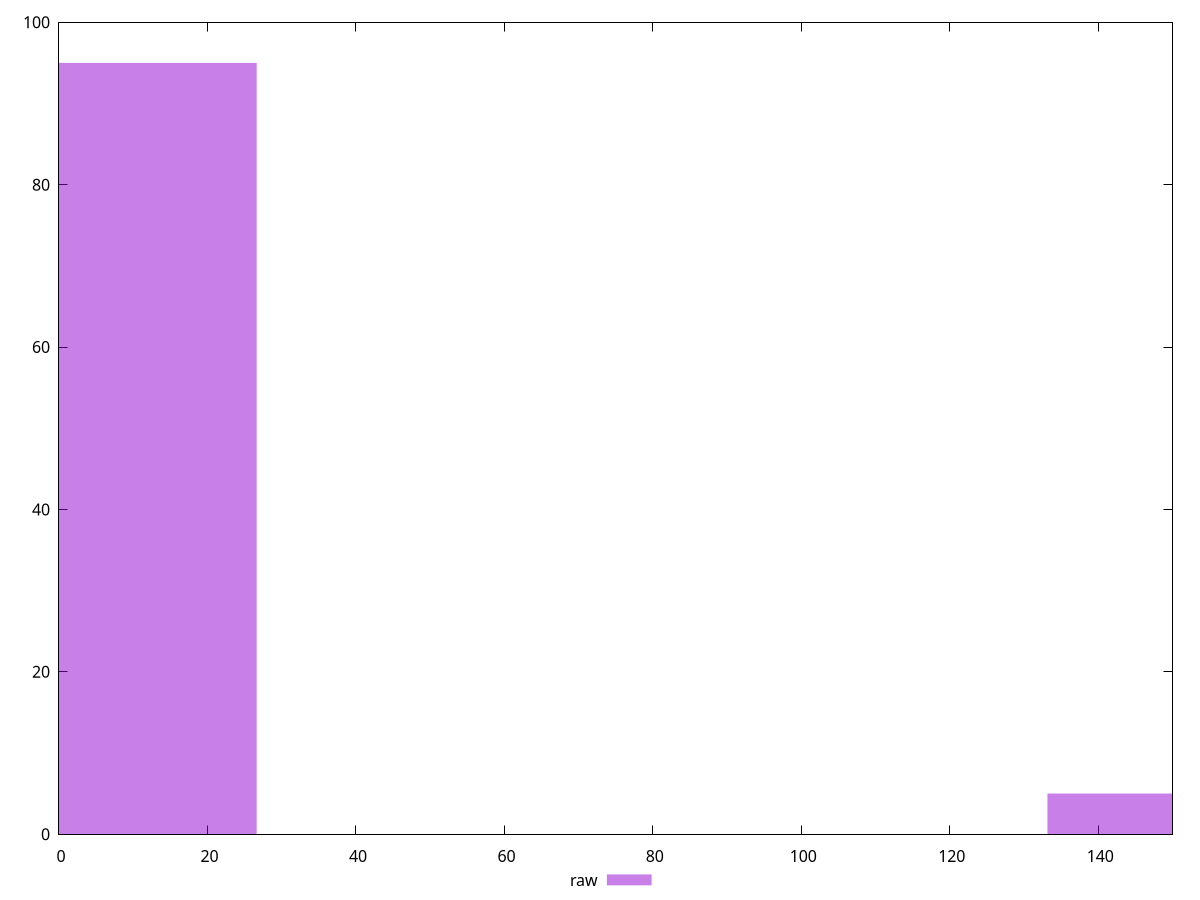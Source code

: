 reset

$raw <<EOF
0 95
159.78644444698705 5
EOF

set key outside below
set boxwidth 53.26214814899568
set xrange [0:150]
set yrange [0:100]
set trange [0:100]
set style fill transparent solid 0.5 noborder
set terminal svg size 640, 490 enhanced background rgb 'white'
set output "reports/report_00033_2021-03-01T14-23-16.841Z/legacy-javascript/samples/astro/raw/histogram.svg"

plot $raw title "raw" with boxes

reset
